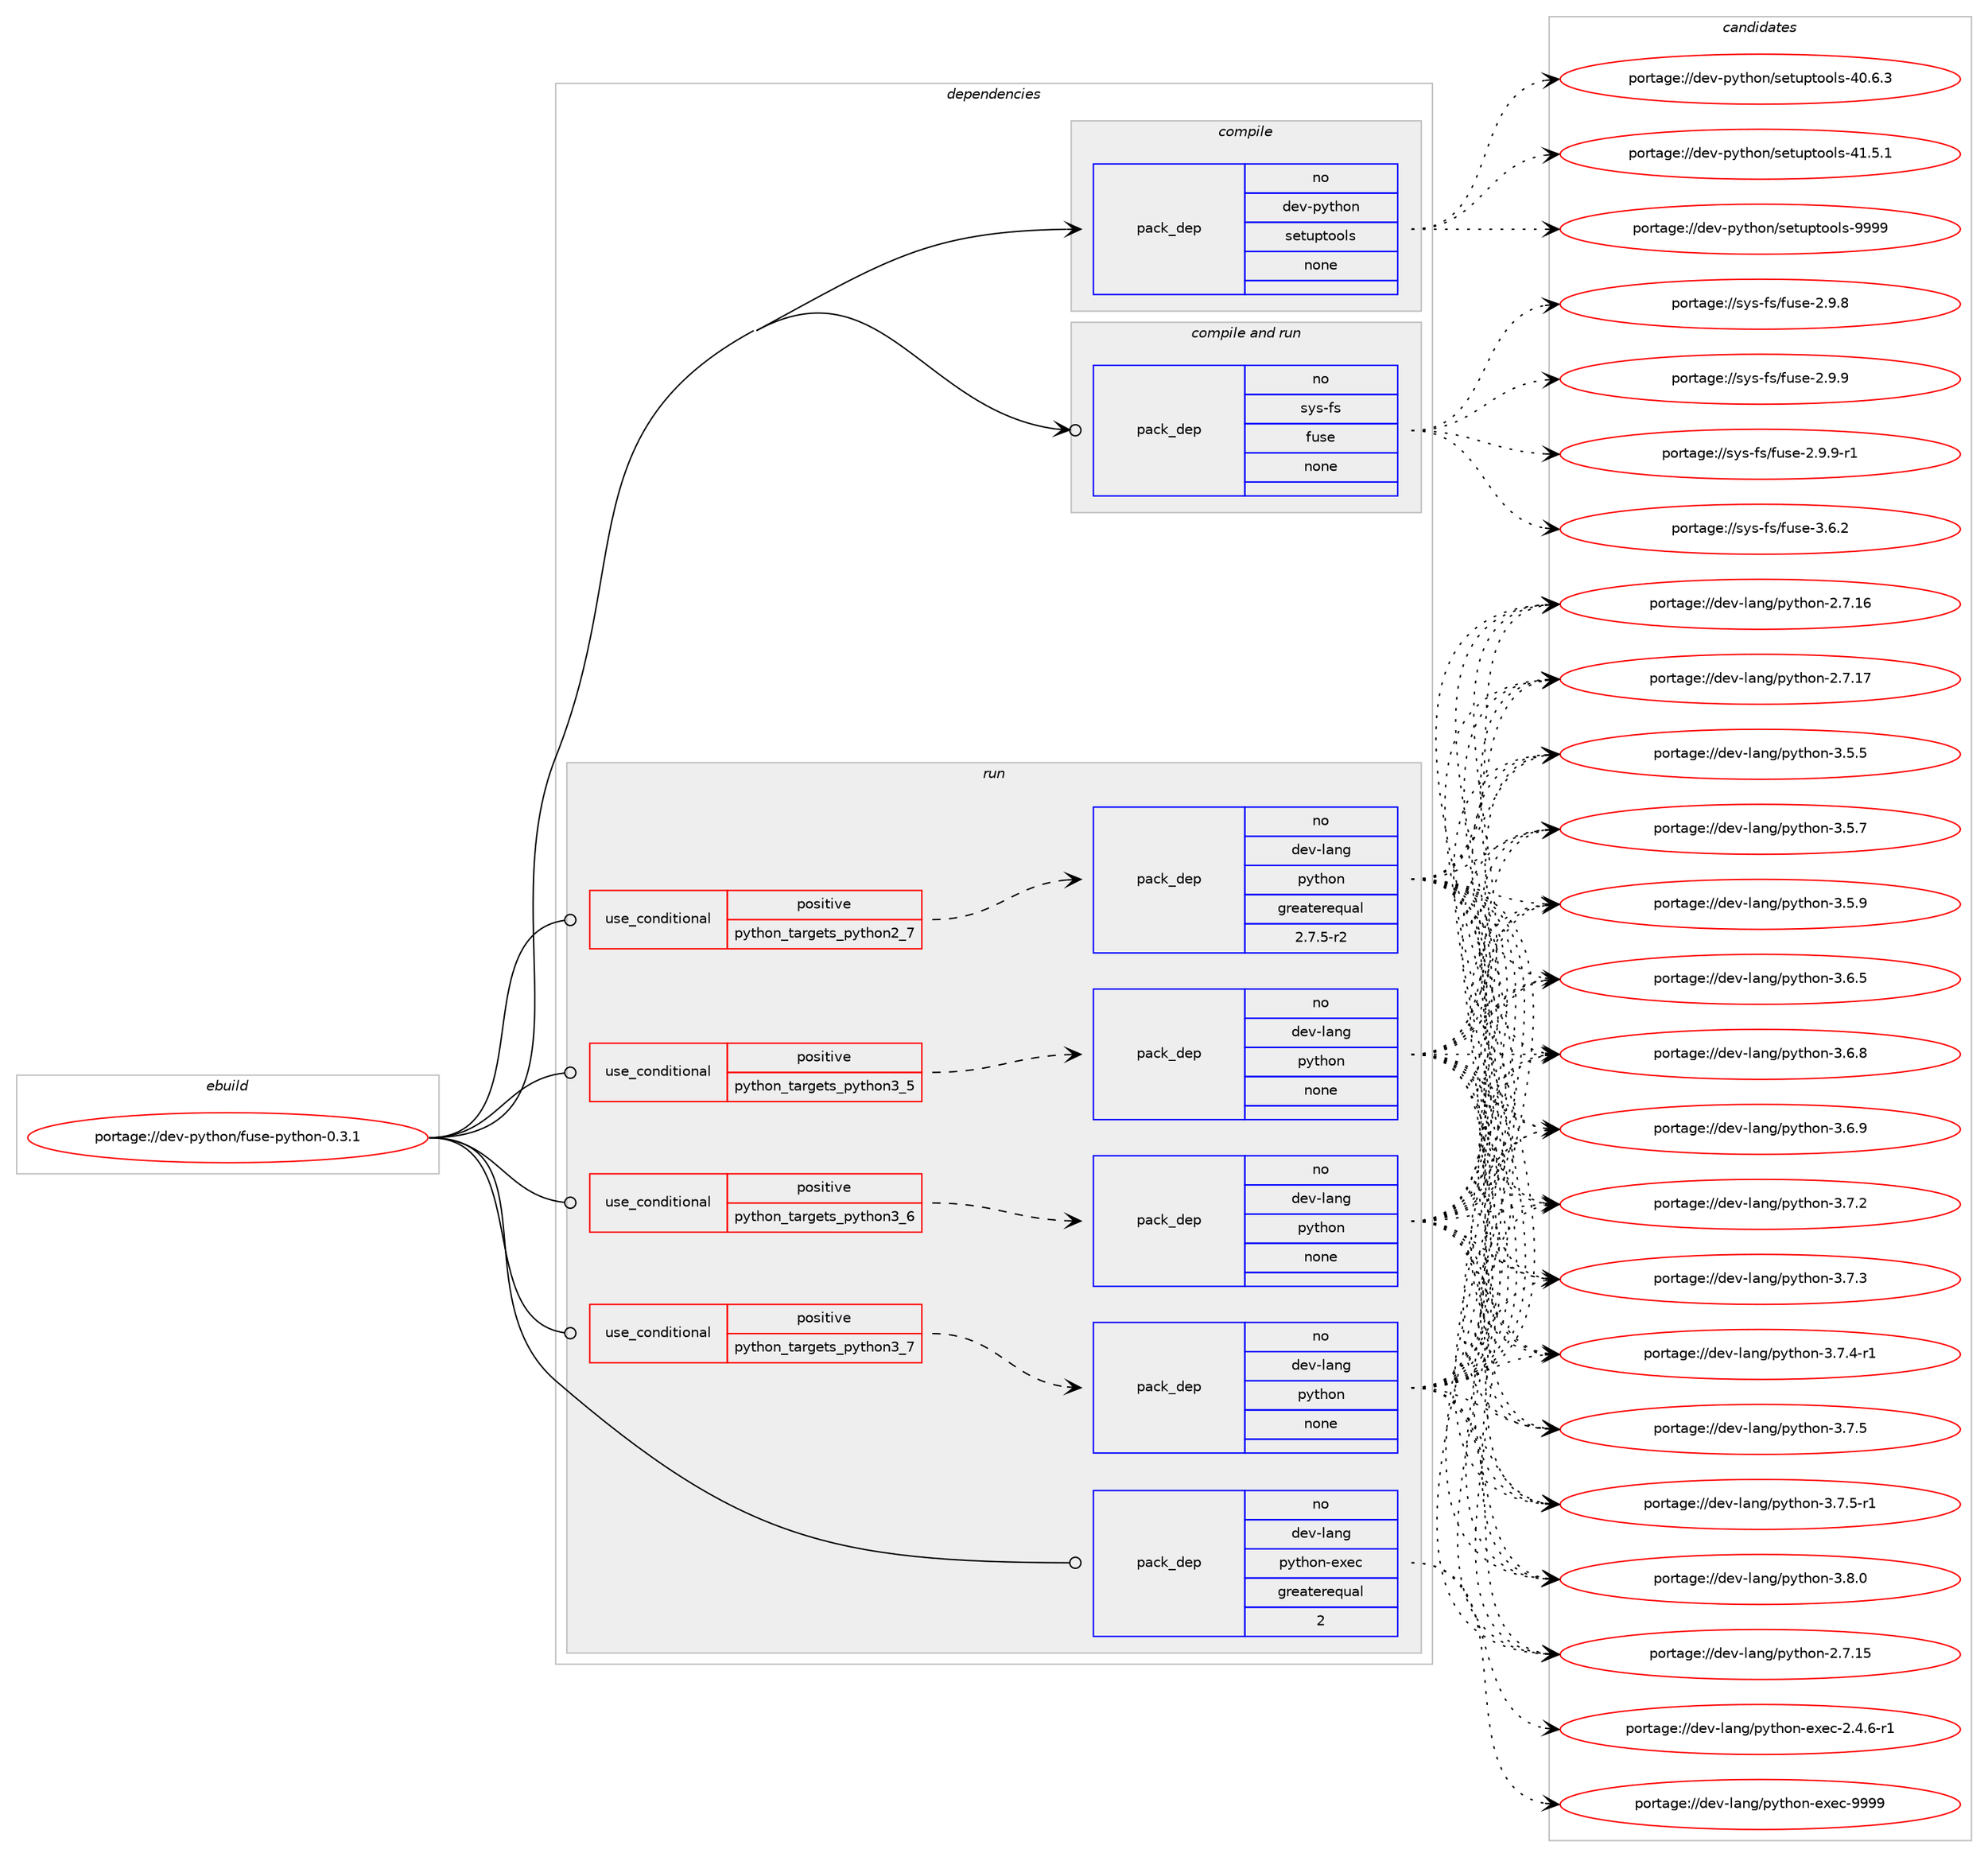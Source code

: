digraph prolog {

# *************
# Graph options
# *************

newrank=true;
concentrate=true;
compound=true;
graph [rankdir=LR,fontname=Helvetica,fontsize=10,ranksep=1.5];#, ranksep=2.5, nodesep=0.2];
edge  [arrowhead=vee];
node  [fontname=Helvetica,fontsize=10];

# **********
# The ebuild
# **********

subgraph cluster_leftcol {
color=gray;
rank=same;
label=<<i>ebuild</i>>;
id [label="portage://dev-python/fuse-python-0.3.1", color=red, width=4, href="../dev-python/fuse-python-0.3.1.svg"];
}

# ****************
# The dependencies
# ****************

subgraph cluster_midcol {
color=gray;
label=<<i>dependencies</i>>;
subgraph cluster_compile {
fillcolor="#eeeeee";
style=filled;
label=<<i>compile</i>>;
subgraph pack108460 {
dependency140847 [label=<<TABLE BORDER="0" CELLBORDER="1" CELLSPACING="0" CELLPADDING="4" WIDTH="220"><TR><TD ROWSPAN="6" CELLPADDING="30">pack_dep</TD></TR><TR><TD WIDTH="110">no</TD></TR><TR><TD>dev-python</TD></TR><TR><TD>setuptools</TD></TR><TR><TD>none</TD></TR><TR><TD></TD></TR></TABLE>>, shape=none, color=blue];
}
id:e -> dependency140847:w [weight=20,style="solid",arrowhead="vee"];
}
subgraph cluster_compileandrun {
fillcolor="#eeeeee";
style=filled;
label=<<i>compile and run</i>>;
subgraph pack108461 {
dependency140848 [label=<<TABLE BORDER="0" CELLBORDER="1" CELLSPACING="0" CELLPADDING="4" WIDTH="220"><TR><TD ROWSPAN="6" CELLPADDING="30">pack_dep</TD></TR><TR><TD WIDTH="110">no</TD></TR><TR><TD>sys-fs</TD></TR><TR><TD>fuse</TD></TR><TR><TD>none</TD></TR><TR><TD></TD></TR></TABLE>>, shape=none, color=blue];
}
id:e -> dependency140848:w [weight=20,style="solid",arrowhead="odotvee"];
}
subgraph cluster_run {
fillcolor="#eeeeee";
style=filled;
label=<<i>run</i>>;
subgraph cond29069 {
dependency140849 [label=<<TABLE BORDER="0" CELLBORDER="1" CELLSPACING="0" CELLPADDING="4"><TR><TD ROWSPAN="3" CELLPADDING="10">use_conditional</TD></TR><TR><TD>positive</TD></TR><TR><TD>python_targets_python2_7</TD></TR></TABLE>>, shape=none, color=red];
subgraph pack108462 {
dependency140850 [label=<<TABLE BORDER="0" CELLBORDER="1" CELLSPACING="0" CELLPADDING="4" WIDTH="220"><TR><TD ROWSPAN="6" CELLPADDING="30">pack_dep</TD></TR><TR><TD WIDTH="110">no</TD></TR><TR><TD>dev-lang</TD></TR><TR><TD>python</TD></TR><TR><TD>greaterequal</TD></TR><TR><TD>2.7.5-r2</TD></TR></TABLE>>, shape=none, color=blue];
}
dependency140849:e -> dependency140850:w [weight=20,style="dashed",arrowhead="vee"];
}
id:e -> dependency140849:w [weight=20,style="solid",arrowhead="odot"];
subgraph cond29070 {
dependency140851 [label=<<TABLE BORDER="0" CELLBORDER="1" CELLSPACING="0" CELLPADDING="4"><TR><TD ROWSPAN="3" CELLPADDING="10">use_conditional</TD></TR><TR><TD>positive</TD></TR><TR><TD>python_targets_python3_5</TD></TR></TABLE>>, shape=none, color=red];
subgraph pack108463 {
dependency140852 [label=<<TABLE BORDER="0" CELLBORDER="1" CELLSPACING="0" CELLPADDING="4" WIDTH="220"><TR><TD ROWSPAN="6" CELLPADDING="30">pack_dep</TD></TR><TR><TD WIDTH="110">no</TD></TR><TR><TD>dev-lang</TD></TR><TR><TD>python</TD></TR><TR><TD>none</TD></TR><TR><TD></TD></TR></TABLE>>, shape=none, color=blue];
}
dependency140851:e -> dependency140852:w [weight=20,style="dashed",arrowhead="vee"];
}
id:e -> dependency140851:w [weight=20,style="solid",arrowhead="odot"];
subgraph cond29071 {
dependency140853 [label=<<TABLE BORDER="0" CELLBORDER="1" CELLSPACING="0" CELLPADDING="4"><TR><TD ROWSPAN="3" CELLPADDING="10">use_conditional</TD></TR><TR><TD>positive</TD></TR><TR><TD>python_targets_python3_6</TD></TR></TABLE>>, shape=none, color=red];
subgraph pack108464 {
dependency140854 [label=<<TABLE BORDER="0" CELLBORDER="1" CELLSPACING="0" CELLPADDING="4" WIDTH="220"><TR><TD ROWSPAN="6" CELLPADDING="30">pack_dep</TD></TR><TR><TD WIDTH="110">no</TD></TR><TR><TD>dev-lang</TD></TR><TR><TD>python</TD></TR><TR><TD>none</TD></TR><TR><TD></TD></TR></TABLE>>, shape=none, color=blue];
}
dependency140853:e -> dependency140854:w [weight=20,style="dashed",arrowhead="vee"];
}
id:e -> dependency140853:w [weight=20,style="solid",arrowhead="odot"];
subgraph cond29072 {
dependency140855 [label=<<TABLE BORDER="0" CELLBORDER="1" CELLSPACING="0" CELLPADDING="4"><TR><TD ROWSPAN="3" CELLPADDING="10">use_conditional</TD></TR><TR><TD>positive</TD></TR><TR><TD>python_targets_python3_7</TD></TR></TABLE>>, shape=none, color=red];
subgraph pack108465 {
dependency140856 [label=<<TABLE BORDER="0" CELLBORDER="1" CELLSPACING="0" CELLPADDING="4" WIDTH="220"><TR><TD ROWSPAN="6" CELLPADDING="30">pack_dep</TD></TR><TR><TD WIDTH="110">no</TD></TR><TR><TD>dev-lang</TD></TR><TR><TD>python</TD></TR><TR><TD>none</TD></TR><TR><TD></TD></TR></TABLE>>, shape=none, color=blue];
}
dependency140855:e -> dependency140856:w [weight=20,style="dashed",arrowhead="vee"];
}
id:e -> dependency140855:w [weight=20,style="solid",arrowhead="odot"];
subgraph pack108466 {
dependency140857 [label=<<TABLE BORDER="0" CELLBORDER="1" CELLSPACING="0" CELLPADDING="4" WIDTH="220"><TR><TD ROWSPAN="6" CELLPADDING="30">pack_dep</TD></TR><TR><TD WIDTH="110">no</TD></TR><TR><TD>dev-lang</TD></TR><TR><TD>python-exec</TD></TR><TR><TD>greaterequal</TD></TR><TR><TD>2</TD></TR></TABLE>>, shape=none, color=blue];
}
id:e -> dependency140857:w [weight=20,style="solid",arrowhead="odot"];
}
}

# **************
# The candidates
# **************

subgraph cluster_choices {
rank=same;
color=gray;
label=<<i>candidates</i>>;

subgraph choice108460 {
color=black;
nodesep=1;
choiceportage100101118451121211161041111104711510111611711211611111110811545524846544651 [label="portage://dev-python/setuptools-40.6.3", color=red, width=4,href="../dev-python/setuptools-40.6.3.svg"];
choiceportage100101118451121211161041111104711510111611711211611111110811545524946534649 [label="portage://dev-python/setuptools-41.5.1", color=red, width=4,href="../dev-python/setuptools-41.5.1.svg"];
choiceportage10010111845112121116104111110471151011161171121161111111081154557575757 [label="portage://dev-python/setuptools-9999", color=red, width=4,href="../dev-python/setuptools-9999.svg"];
dependency140847:e -> choiceportage100101118451121211161041111104711510111611711211611111110811545524846544651:w [style=dotted,weight="100"];
dependency140847:e -> choiceportage100101118451121211161041111104711510111611711211611111110811545524946534649:w [style=dotted,weight="100"];
dependency140847:e -> choiceportage10010111845112121116104111110471151011161171121161111111081154557575757:w [style=dotted,weight="100"];
}
subgraph choice108461 {
color=black;
nodesep=1;
choiceportage1151211154510211547102117115101455046574656 [label="portage://sys-fs/fuse-2.9.8", color=red, width=4,href="../sys-fs/fuse-2.9.8.svg"];
choiceportage1151211154510211547102117115101455046574657 [label="portage://sys-fs/fuse-2.9.9", color=red, width=4,href="../sys-fs/fuse-2.9.9.svg"];
choiceportage11512111545102115471021171151014550465746574511449 [label="portage://sys-fs/fuse-2.9.9-r1", color=red, width=4,href="../sys-fs/fuse-2.9.9-r1.svg"];
choiceportage1151211154510211547102117115101455146544650 [label="portage://sys-fs/fuse-3.6.2", color=red, width=4,href="../sys-fs/fuse-3.6.2.svg"];
dependency140848:e -> choiceportage1151211154510211547102117115101455046574656:w [style=dotted,weight="100"];
dependency140848:e -> choiceportage1151211154510211547102117115101455046574657:w [style=dotted,weight="100"];
dependency140848:e -> choiceportage11512111545102115471021171151014550465746574511449:w [style=dotted,weight="100"];
dependency140848:e -> choiceportage1151211154510211547102117115101455146544650:w [style=dotted,weight="100"];
}
subgraph choice108462 {
color=black;
nodesep=1;
choiceportage10010111845108971101034711212111610411111045504655464953 [label="portage://dev-lang/python-2.7.15", color=red, width=4,href="../dev-lang/python-2.7.15.svg"];
choiceportage10010111845108971101034711212111610411111045504655464954 [label="portage://dev-lang/python-2.7.16", color=red, width=4,href="../dev-lang/python-2.7.16.svg"];
choiceportage10010111845108971101034711212111610411111045504655464955 [label="portage://dev-lang/python-2.7.17", color=red, width=4,href="../dev-lang/python-2.7.17.svg"];
choiceportage100101118451089711010347112121116104111110455146534653 [label="portage://dev-lang/python-3.5.5", color=red, width=4,href="../dev-lang/python-3.5.5.svg"];
choiceportage100101118451089711010347112121116104111110455146534655 [label="portage://dev-lang/python-3.5.7", color=red, width=4,href="../dev-lang/python-3.5.7.svg"];
choiceportage100101118451089711010347112121116104111110455146534657 [label="portage://dev-lang/python-3.5.9", color=red, width=4,href="../dev-lang/python-3.5.9.svg"];
choiceportage100101118451089711010347112121116104111110455146544653 [label="portage://dev-lang/python-3.6.5", color=red, width=4,href="../dev-lang/python-3.6.5.svg"];
choiceportage100101118451089711010347112121116104111110455146544656 [label="portage://dev-lang/python-3.6.8", color=red, width=4,href="../dev-lang/python-3.6.8.svg"];
choiceportage100101118451089711010347112121116104111110455146544657 [label="portage://dev-lang/python-3.6.9", color=red, width=4,href="../dev-lang/python-3.6.9.svg"];
choiceportage100101118451089711010347112121116104111110455146554650 [label="portage://dev-lang/python-3.7.2", color=red, width=4,href="../dev-lang/python-3.7.2.svg"];
choiceportage100101118451089711010347112121116104111110455146554651 [label="portage://dev-lang/python-3.7.3", color=red, width=4,href="../dev-lang/python-3.7.3.svg"];
choiceportage1001011184510897110103471121211161041111104551465546524511449 [label="portage://dev-lang/python-3.7.4-r1", color=red, width=4,href="../dev-lang/python-3.7.4-r1.svg"];
choiceportage100101118451089711010347112121116104111110455146554653 [label="portage://dev-lang/python-3.7.5", color=red, width=4,href="../dev-lang/python-3.7.5.svg"];
choiceportage1001011184510897110103471121211161041111104551465546534511449 [label="portage://dev-lang/python-3.7.5-r1", color=red, width=4,href="../dev-lang/python-3.7.5-r1.svg"];
choiceportage100101118451089711010347112121116104111110455146564648 [label="portage://dev-lang/python-3.8.0", color=red, width=4,href="../dev-lang/python-3.8.0.svg"];
dependency140850:e -> choiceportage10010111845108971101034711212111610411111045504655464953:w [style=dotted,weight="100"];
dependency140850:e -> choiceportage10010111845108971101034711212111610411111045504655464954:w [style=dotted,weight="100"];
dependency140850:e -> choiceportage10010111845108971101034711212111610411111045504655464955:w [style=dotted,weight="100"];
dependency140850:e -> choiceportage100101118451089711010347112121116104111110455146534653:w [style=dotted,weight="100"];
dependency140850:e -> choiceportage100101118451089711010347112121116104111110455146534655:w [style=dotted,weight="100"];
dependency140850:e -> choiceportage100101118451089711010347112121116104111110455146534657:w [style=dotted,weight="100"];
dependency140850:e -> choiceportage100101118451089711010347112121116104111110455146544653:w [style=dotted,weight="100"];
dependency140850:e -> choiceportage100101118451089711010347112121116104111110455146544656:w [style=dotted,weight="100"];
dependency140850:e -> choiceportage100101118451089711010347112121116104111110455146544657:w [style=dotted,weight="100"];
dependency140850:e -> choiceportage100101118451089711010347112121116104111110455146554650:w [style=dotted,weight="100"];
dependency140850:e -> choiceportage100101118451089711010347112121116104111110455146554651:w [style=dotted,weight="100"];
dependency140850:e -> choiceportage1001011184510897110103471121211161041111104551465546524511449:w [style=dotted,weight="100"];
dependency140850:e -> choiceportage100101118451089711010347112121116104111110455146554653:w [style=dotted,weight="100"];
dependency140850:e -> choiceportage1001011184510897110103471121211161041111104551465546534511449:w [style=dotted,weight="100"];
dependency140850:e -> choiceportage100101118451089711010347112121116104111110455146564648:w [style=dotted,weight="100"];
}
subgraph choice108463 {
color=black;
nodesep=1;
choiceportage10010111845108971101034711212111610411111045504655464953 [label="portage://dev-lang/python-2.7.15", color=red, width=4,href="../dev-lang/python-2.7.15.svg"];
choiceportage10010111845108971101034711212111610411111045504655464954 [label="portage://dev-lang/python-2.7.16", color=red, width=4,href="../dev-lang/python-2.7.16.svg"];
choiceportage10010111845108971101034711212111610411111045504655464955 [label="portage://dev-lang/python-2.7.17", color=red, width=4,href="../dev-lang/python-2.7.17.svg"];
choiceportage100101118451089711010347112121116104111110455146534653 [label="portage://dev-lang/python-3.5.5", color=red, width=4,href="../dev-lang/python-3.5.5.svg"];
choiceportage100101118451089711010347112121116104111110455146534655 [label="portage://dev-lang/python-3.5.7", color=red, width=4,href="../dev-lang/python-3.5.7.svg"];
choiceportage100101118451089711010347112121116104111110455146534657 [label="portage://dev-lang/python-3.5.9", color=red, width=4,href="../dev-lang/python-3.5.9.svg"];
choiceportage100101118451089711010347112121116104111110455146544653 [label="portage://dev-lang/python-3.6.5", color=red, width=4,href="../dev-lang/python-3.6.5.svg"];
choiceportage100101118451089711010347112121116104111110455146544656 [label="portage://dev-lang/python-3.6.8", color=red, width=4,href="../dev-lang/python-3.6.8.svg"];
choiceportage100101118451089711010347112121116104111110455146544657 [label="portage://dev-lang/python-3.6.9", color=red, width=4,href="../dev-lang/python-3.6.9.svg"];
choiceportage100101118451089711010347112121116104111110455146554650 [label="portage://dev-lang/python-3.7.2", color=red, width=4,href="../dev-lang/python-3.7.2.svg"];
choiceportage100101118451089711010347112121116104111110455146554651 [label="portage://dev-lang/python-3.7.3", color=red, width=4,href="../dev-lang/python-3.7.3.svg"];
choiceportage1001011184510897110103471121211161041111104551465546524511449 [label="portage://dev-lang/python-3.7.4-r1", color=red, width=4,href="../dev-lang/python-3.7.4-r1.svg"];
choiceportage100101118451089711010347112121116104111110455146554653 [label="portage://dev-lang/python-3.7.5", color=red, width=4,href="../dev-lang/python-3.7.5.svg"];
choiceportage1001011184510897110103471121211161041111104551465546534511449 [label="portage://dev-lang/python-3.7.5-r1", color=red, width=4,href="../dev-lang/python-3.7.5-r1.svg"];
choiceportage100101118451089711010347112121116104111110455146564648 [label="portage://dev-lang/python-3.8.0", color=red, width=4,href="../dev-lang/python-3.8.0.svg"];
dependency140852:e -> choiceportage10010111845108971101034711212111610411111045504655464953:w [style=dotted,weight="100"];
dependency140852:e -> choiceportage10010111845108971101034711212111610411111045504655464954:w [style=dotted,weight="100"];
dependency140852:e -> choiceportage10010111845108971101034711212111610411111045504655464955:w [style=dotted,weight="100"];
dependency140852:e -> choiceportage100101118451089711010347112121116104111110455146534653:w [style=dotted,weight="100"];
dependency140852:e -> choiceportage100101118451089711010347112121116104111110455146534655:w [style=dotted,weight="100"];
dependency140852:e -> choiceportage100101118451089711010347112121116104111110455146534657:w [style=dotted,weight="100"];
dependency140852:e -> choiceportage100101118451089711010347112121116104111110455146544653:w [style=dotted,weight="100"];
dependency140852:e -> choiceportage100101118451089711010347112121116104111110455146544656:w [style=dotted,weight="100"];
dependency140852:e -> choiceportage100101118451089711010347112121116104111110455146544657:w [style=dotted,weight="100"];
dependency140852:e -> choiceportage100101118451089711010347112121116104111110455146554650:w [style=dotted,weight="100"];
dependency140852:e -> choiceportage100101118451089711010347112121116104111110455146554651:w [style=dotted,weight="100"];
dependency140852:e -> choiceportage1001011184510897110103471121211161041111104551465546524511449:w [style=dotted,weight="100"];
dependency140852:e -> choiceportage100101118451089711010347112121116104111110455146554653:w [style=dotted,weight="100"];
dependency140852:e -> choiceportage1001011184510897110103471121211161041111104551465546534511449:w [style=dotted,weight="100"];
dependency140852:e -> choiceportage100101118451089711010347112121116104111110455146564648:w [style=dotted,weight="100"];
}
subgraph choice108464 {
color=black;
nodesep=1;
choiceportage10010111845108971101034711212111610411111045504655464953 [label="portage://dev-lang/python-2.7.15", color=red, width=4,href="../dev-lang/python-2.7.15.svg"];
choiceportage10010111845108971101034711212111610411111045504655464954 [label="portage://dev-lang/python-2.7.16", color=red, width=4,href="../dev-lang/python-2.7.16.svg"];
choiceportage10010111845108971101034711212111610411111045504655464955 [label="portage://dev-lang/python-2.7.17", color=red, width=4,href="../dev-lang/python-2.7.17.svg"];
choiceportage100101118451089711010347112121116104111110455146534653 [label="portage://dev-lang/python-3.5.5", color=red, width=4,href="../dev-lang/python-3.5.5.svg"];
choiceportage100101118451089711010347112121116104111110455146534655 [label="portage://dev-lang/python-3.5.7", color=red, width=4,href="../dev-lang/python-3.5.7.svg"];
choiceportage100101118451089711010347112121116104111110455146534657 [label="portage://dev-lang/python-3.5.9", color=red, width=4,href="../dev-lang/python-3.5.9.svg"];
choiceportage100101118451089711010347112121116104111110455146544653 [label="portage://dev-lang/python-3.6.5", color=red, width=4,href="../dev-lang/python-3.6.5.svg"];
choiceportage100101118451089711010347112121116104111110455146544656 [label="portage://dev-lang/python-3.6.8", color=red, width=4,href="../dev-lang/python-3.6.8.svg"];
choiceportage100101118451089711010347112121116104111110455146544657 [label="portage://dev-lang/python-3.6.9", color=red, width=4,href="../dev-lang/python-3.6.9.svg"];
choiceportage100101118451089711010347112121116104111110455146554650 [label="portage://dev-lang/python-3.7.2", color=red, width=4,href="../dev-lang/python-3.7.2.svg"];
choiceportage100101118451089711010347112121116104111110455146554651 [label="portage://dev-lang/python-3.7.3", color=red, width=4,href="../dev-lang/python-3.7.3.svg"];
choiceportage1001011184510897110103471121211161041111104551465546524511449 [label="portage://dev-lang/python-3.7.4-r1", color=red, width=4,href="../dev-lang/python-3.7.4-r1.svg"];
choiceportage100101118451089711010347112121116104111110455146554653 [label="portage://dev-lang/python-3.7.5", color=red, width=4,href="../dev-lang/python-3.7.5.svg"];
choiceportage1001011184510897110103471121211161041111104551465546534511449 [label="portage://dev-lang/python-3.7.5-r1", color=red, width=4,href="../dev-lang/python-3.7.5-r1.svg"];
choiceportage100101118451089711010347112121116104111110455146564648 [label="portage://dev-lang/python-3.8.0", color=red, width=4,href="../dev-lang/python-3.8.0.svg"];
dependency140854:e -> choiceportage10010111845108971101034711212111610411111045504655464953:w [style=dotted,weight="100"];
dependency140854:e -> choiceportage10010111845108971101034711212111610411111045504655464954:w [style=dotted,weight="100"];
dependency140854:e -> choiceportage10010111845108971101034711212111610411111045504655464955:w [style=dotted,weight="100"];
dependency140854:e -> choiceportage100101118451089711010347112121116104111110455146534653:w [style=dotted,weight="100"];
dependency140854:e -> choiceportage100101118451089711010347112121116104111110455146534655:w [style=dotted,weight="100"];
dependency140854:e -> choiceportage100101118451089711010347112121116104111110455146534657:w [style=dotted,weight="100"];
dependency140854:e -> choiceportage100101118451089711010347112121116104111110455146544653:w [style=dotted,weight="100"];
dependency140854:e -> choiceportage100101118451089711010347112121116104111110455146544656:w [style=dotted,weight="100"];
dependency140854:e -> choiceportage100101118451089711010347112121116104111110455146544657:w [style=dotted,weight="100"];
dependency140854:e -> choiceportage100101118451089711010347112121116104111110455146554650:w [style=dotted,weight="100"];
dependency140854:e -> choiceportage100101118451089711010347112121116104111110455146554651:w [style=dotted,weight="100"];
dependency140854:e -> choiceportage1001011184510897110103471121211161041111104551465546524511449:w [style=dotted,weight="100"];
dependency140854:e -> choiceportage100101118451089711010347112121116104111110455146554653:w [style=dotted,weight="100"];
dependency140854:e -> choiceportage1001011184510897110103471121211161041111104551465546534511449:w [style=dotted,weight="100"];
dependency140854:e -> choiceportage100101118451089711010347112121116104111110455146564648:w [style=dotted,weight="100"];
}
subgraph choice108465 {
color=black;
nodesep=1;
choiceportage10010111845108971101034711212111610411111045504655464953 [label="portage://dev-lang/python-2.7.15", color=red, width=4,href="../dev-lang/python-2.7.15.svg"];
choiceportage10010111845108971101034711212111610411111045504655464954 [label="portage://dev-lang/python-2.7.16", color=red, width=4,href="../dev-lang/python-2.7.16.svg"];
choiceportage10010111845108971101034711212111610411111045504655464955 [label="portage://dev-lang/python-2.7.17", color=red, width=4,href="../dev-lang/python-2.7.17.svg"];
choiceportage100101118451089711010347112121116104111110455146534653 [label="portage://dev-lang/python-3.5.5", color=red, width=4,href="../dev-lang/python-3.5.5.svg"];
choiceportage100101118451089711010347112121116104111110455146534655 [label="portage://dev-lang/python-3.5.7", color=red, width=4,href="../dev-lang/python-3.5.7.svg"];
choiceportage100101118451089711010347112121116104111110455146534657 [label="portage://dev-lang/python-3.5.9", color=red, width=4,href="../dev-lang/python-3.5.9.svg"];
choiceportage100101118451089711010347112121116104111110455146544653 [label="portage://dev-lang/python-3.6.5", color=red, width=4,href="../dev-lang/python-3.6.5.svg"];
choiceportage100101118451089711010347112121116104111110455146544656 [label="portage://dev-lang/python-3.6.8", color=red, width=4,href="../dev-lang/python-3.6.8.svg"];
choiceportage100101118451089711010347112121116104111110455146544657 [label="portage://dev-lang/python-3.6.9", color=red, width=4,href="../dev-lang/python-3.6.9.svg"];
choiceportage100101118451089711010347112121116104111110455146554650 [label="portage://dev-lang/python-3.7.2", color=red, width=4,href="../dev-lang/python-3.7.2.svg"];
choiceportage100101118451089711010347112121116104111110455146554651 [label="portage://dev-lang/python-3.7.3", color=red, width=4,href="../dev-lang/python-3.7.3.svg"];
choiceportage1001011184510897110103471121211161041111104551465546524511449 [label="portage://dev-lang/python-3.7.4-r1", color=red, width=4,href="../dev-lang/python-3.7.4-r1.svg"];
choiceportage100101118451089711010347112121116104111110455146554653 [label="portage://dev-lang/python-3.7.5", color=red, width=4,href="../dev-lang/python-3.7.5.svg"];
choiceportage1001011184510897110103471121211161041111104551465546534511449 [label="portage://dev-lang/python-3.7.5-r1", color=red, width=4,href="../dev-lang/python-3.7.5-r1.svg"];
choiceportage100101118451089711010347112121116104111110455146564648 [label="portage://dev-lang/python-3.8.0", color=red, width=4,href="../dev-lang/python-3.8.0.svg"];
dependency140856:e -> choiceportage10010111845108971101034711212111610411111045504655464953:w [style=dotted,weight="100"];
dependency140856:e -> choiceportage10010111845108971101034711212111610411111045504655464954:w [style=dotted,weight="100"];
dependency140856:e -> choiceportage10010111845108971101034711212111610411111045504655464955:w [style=dotted,weight="100"];
dependency140856:e -> choiceportage100101118451089711010347112121116104111110455146534653:w [style=dotted,weight="100"];
dependency140856:e -> choiceportage100101118451089711010347112121116104111110455146534655:w [style=dotted,weight="100"];
dependency140856:e -> choiceportage100101118451089711010347112121116104111110455146534657:w [style=dotted,weight="100"];
dependency140856:e -> choiceportage100101118451089711010347112121116104111110455146544653:w [style=dotted,weight="100"];
dependency140856:e -> choiceportage100101118451089711010347112121116104111110455146544656:w [style=dotted,weight="100"];
dependency140856:e -> choiceportage100101118451089711010347112121116104111110455146544657:w [style=dotted,weight="100"];
dependency140856:e -> choiceportage100101118451089711010347112121116104111110455146554650:w [style=dotted,weight="100"];
dependency140856:e -> choiceportage100101118451089711010347112121116104111110455146554651:w [style=dotted,weight="100"];
dependency140856:e -> choiceportage1001011184510897110103471121211161041111104551465546524511449:w [style=dotted,weight="100"];
dependency140856:e -> choiceportage100101118451089711010347112121116104111110455146554653:w [style=dotted,weight="100"];
dependency140856:e -> choiceportage1001011184510897110103471121211161041111104551465546534511449:w [style=dotted,weight="100"];
dependency140856:e -> choiceportage100101118451089711010347112121116104111110455146564648:w [style=dotted,weight="100"];
}
subgraph choice108466 {
color=black;
nodesep=1;
choiceportage10010111845108971101034711212111610411111045101120101994550465246544511449 [label="portage://dev-lang/python-exec-2.4.6-r1", color=red, width=4,href="../dev-lang/python-exec-2.4.6-r1.svg"];
choiceportage10010111845108971101034711212111610411111045101120101994557575757 [label="portage://dev-lang/python-exec-9999", color=red, width=4,href="../dev-lang/python-exec-9999.svg"];
dependency140857:e -> choiceportage10010111845108971101034711212111610411111045101120101994550465246544511449:w [style=dotted,weight="100"];
dependency140857:e -> choiceportage10010111845108971101034711212111610411111045101120101994557575757:w [style=dotted,weight="100"];
}
}

}

